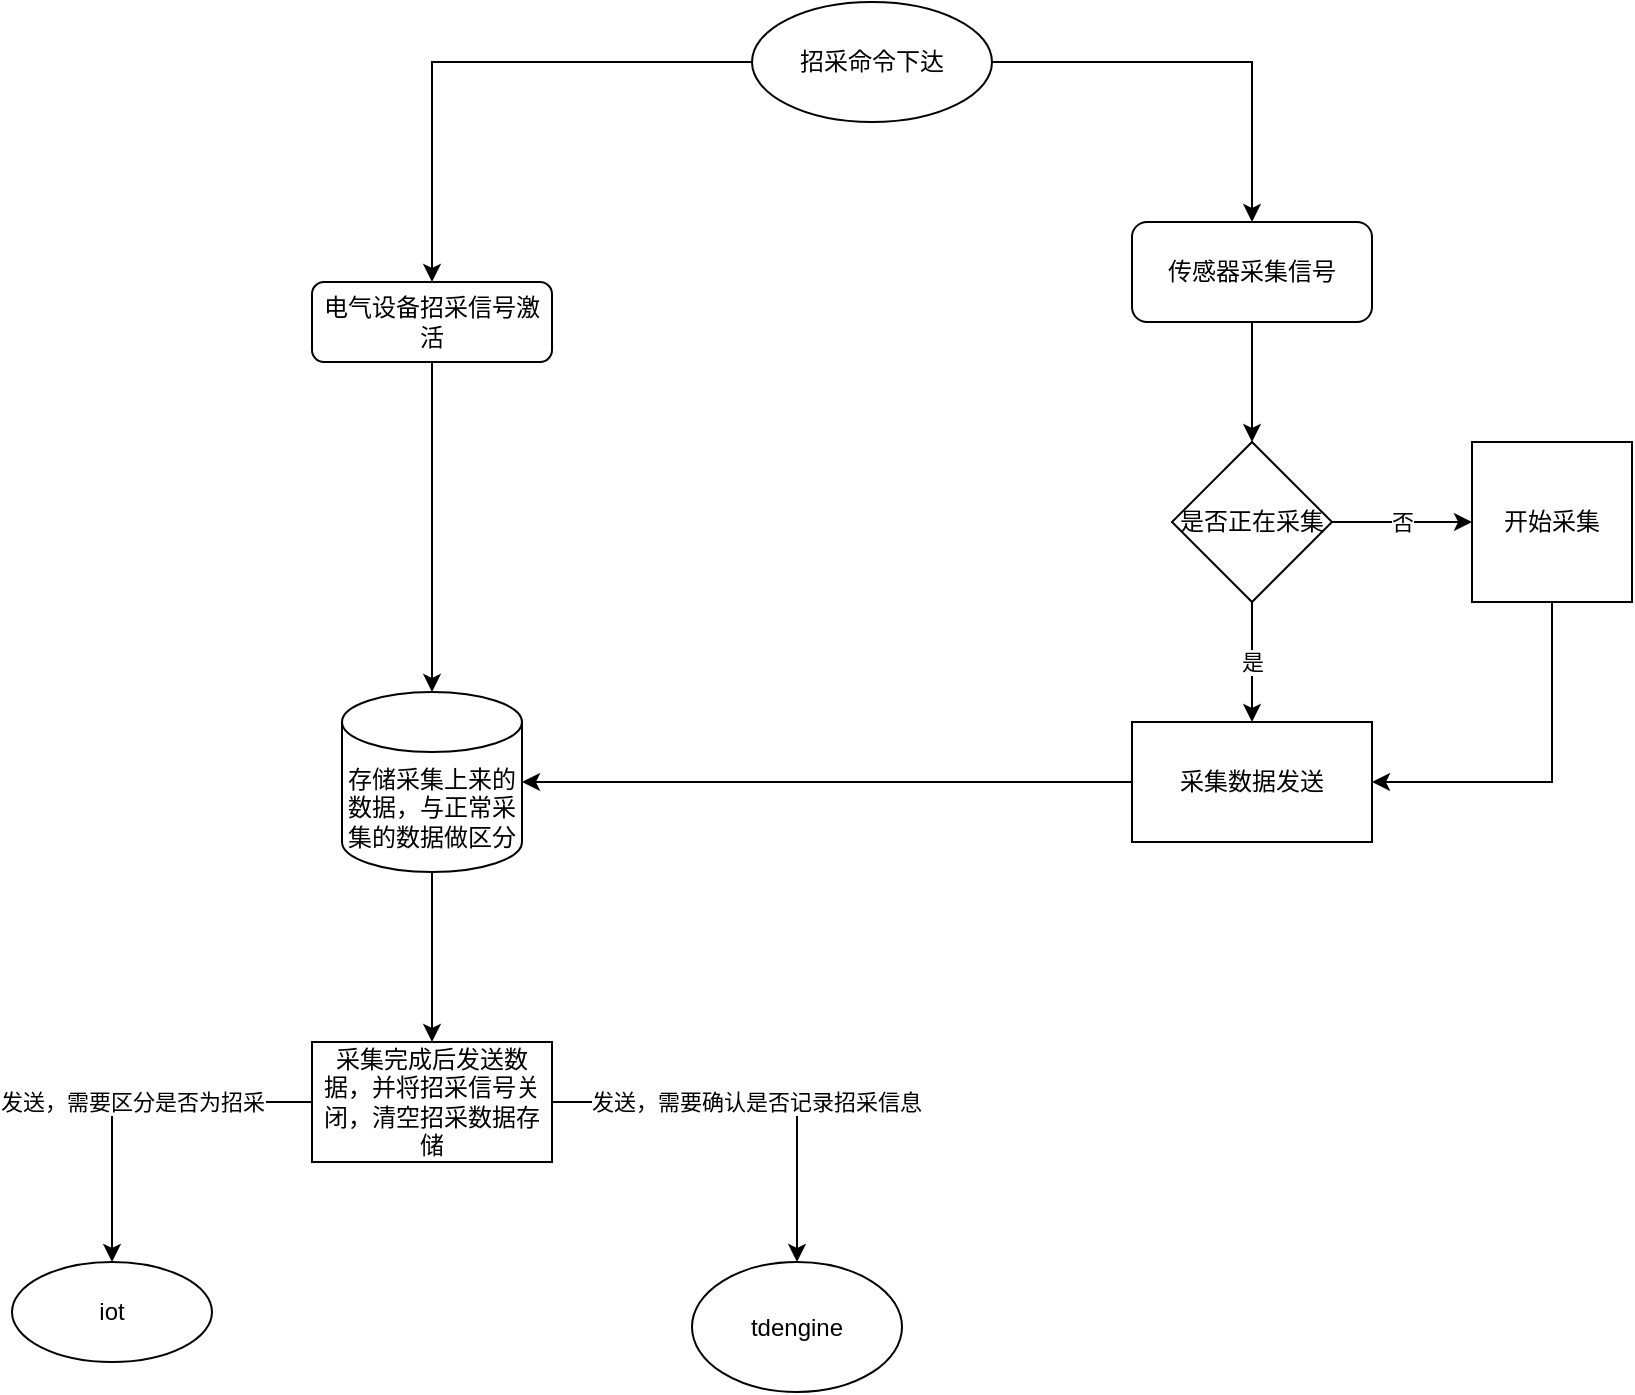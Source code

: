 <mxfile version="14.6.1" type="github">
  <diagram id="NLKsVQix0rzjMTLTzG6b" name="Page-1">
    <mxGraphModel dx="2177" dy="1882" grid="1" gridSize="10" guides="1" tooltips="1" connect="1" arrows="1" fold="1" page="1" pageScale="1" pageWidth="827" pageHeight="1169" math="0" shadow="0">
      <root>
        <mxCell id="0" />
        <mxCell id="1" parent="0" />
        <mxCell id="GatCkUBne0LZm9ZgXTt7-9" style="edgeStyle=orthogonalEdgeStyle;rounded=0;orthogonalLoop=1;jettySize=auto;html=1;" edge="1" parent="1" source="GatCkUBne0LZm9ZgXTt7-3" target="GatCkUBne0LZm9ZgXTt7-4">
          <mxGeometry relative="1" as="geometry" />
        </mxCell>
        <mxCell id="GatCkUBne0LZm9ZgXTt7-31" value="" style="edgeStyle=orthogonalEdgeStyle;rounded=0;orthogonalLoop=1;jettySize=auto;html=1;entryX=0.5;entryY=0;entryDx=0;entryDy=0;" edge="1" parent="1" source="GatCkUBne0LZm9ZgXTt7-3" target="GatCkUBne0LZm9ZgXTt7-26">
          <mxGeometry relative="1" as="geometry">
            <mxPoint x="580" y="-230" as="targetPoint" />
          </mxGeometry>
        </mxCell>
        <mxCell id="GatCkUBne0LZm9ZgXTt7-3" value="招采命令下达" style="ellipse;whiteSpace=wrap;html=1;" vertex="1" parent="1">
          <mxGeometry x="330" y="-260" width="120" height="60" as="geometry" />
        </mxCell>
        <mxCell id="GatCkUBne0LZm9ZgXTt7-12" value="" style="edgeStyle=orthogonalEdgeStyle;rounded=0;orthogonalLoop=1;jettySize=auto;html=1;" edge="1" parent="1" source="GatCkUBne0LZm9ZgXTt7-4" target="GatCkUBne0LZm9ZgXTt7-11">
          <mxGeometry relative="1" as="geometry" />
        </mxCell>
        <mxCell id="GatCkUBne0LZm9ZgXTt7-4" value="电气设备招采信号激活" style="rounded=1;whiteSpace=wrap;html=1;" vertex="1" parent="1">
          <mxGeometry x="110" y="-120" width="120" height="40" as="geometry" />
        </mxCell>
        <mxCell id="GatCkUBne0LZm9ZgXTt7-15" value="" style="edgeStyle=orthogonalEdgeStyle;rounded=0;orthogonalLoop=1;jettySize=auto;html=1;" edge="1" parent="1" source="GatCkUBne0LZm9ZgXTt7-11" target="GatCkUBne0LZm9ZgXTt7-14">
          <mxGeometry relative="1" as="geometry" />
        </mxCell>
        <mxCell id="GatCkUBne0LZm9ZgXTt7-11" value="存储采集上来的数据，与正常采集的数据做区分" style="shape=cylinder3;whiteSpace=wrap;html=1;boundedLbl=1;backgroundOutline=1;size=15;" vertex="1" parent="1">
          <mxGeometry x="125" y="85" width="90" height="90" as="geometry" />
        </mxCell>
        <mxCell id="GatCkUBne0LZm9ZgXTt7-23" value="发送，需要确认是否记录招采信息" style="edgeStyle=orthogonalEdgeStyle;rounded=0;orthogonalLoop=1;jettySize=auto;html=1;" edge="1" parent="1" source="GatCkUBne0LZm9ZgXTt7-14" target="GatCkUBne0LZm9ZgXTt7-17">
          <mxGeometry relative="1" as="geometry" />
        </mxCell>
        <mxCell id="GatCkUBne0LZm9ZgXTt7-24" value="发送，需要区分是否为招采" style="edgeStyle=orthogonalEdgeStyle;rounded=0;orthogonalLoop=1;jettySize=auto;html=1;entryX=0.5;entryY=0;entryDx=0;entryDy=0;" edge="1" parent="1" source="GatCkUBne0LZm9ZgXTt7-14" target="GatCkUBne0LZm9ZgXTt7-16">
          <mxGeometry relative="1" as="geometry" />
        </mxCell>
        <mxCell id="GatCkUBne0LZm9ZgXTt7-14" value="采集完成后发送数据，并将招采信号关闭，清空招采数据存储" style="rounded=0;whiteSpace=wrap;html=1;" vertex="1" parent="1">
          <mxGeometry x="110" y="260" width="120" height="60" as="geometry" />
        </mxCell>
        <mxCell id="GatCkUBne0LZm9ZgXTt7-16" value="iot" style="ellipse;whiteSpace=wrap;html=1;" vertex="1" parent="1">
          <mxGeometry x="-40" y="370" width="100" height="50" as="geometry" />
        </mxCell>
        <mxCell id="GatCkUBne0LZm9ZgXTt7-17" value="tdengine" style="ellipse;whiteSpace=wrap;html=1;" vertex="1" parent="1">
          <mxGeometry x="300" y="370" width="105" height="65" as="geometry" />
        </mxCell>
        <mxCell id="GatCkUBne0LZm9ZgXTt7-32" value="" style="edgeStyle=orthogonalEdgeStyle;rounded=0;orthogonalLoop=1;jettySize=auto;html=1;" edge="1" parent="1" source="GatCkUBne0LZm9ZgXTt7-26" target="GatCkUBne0LZm9ZgXTt7-28">
          <mxGeometry relative="1" as="geometry" />
        </mxCell>
        <mxCell id="GatCkUBne0LZm9ZgXTt7-26" value="传感器采集信号" style="rounded=1;whiteSpace=wrap;html=1;" vertex="1" parent="1">
          <mxGeometry x="520" y="-150" width="120" height="50" as="geometry" />
        </mxCell>
        <mxCell id="GatCkUBne0LZm9ZgXTt7-33" value="是" style="edgeStyle=orthogonalEdgeStyle;rounded=0;orthogonalLoop=1;jettySize=auto;html=1;" edge="1" parent="1" source="GatCkUBne0LZm9ZgXTt7-28" target="GatCkUBne0LZm9ZgXTt7-29">
          <mxGeometry relative="1" as="geometry" />
        </mxCell>
        <mxCell id="GatCkUBne0LZm9ZgXTt7-36" value="否" style="edgeStyle=orthogonalEdgeStyle;rounded=0;orthogonalLoop=1;jettySize=auto;html=1;" edge="1" parent="1" source="GatCkUBne0LZm9ZgXTt7-28" target="GatCkUBne0LZm9ZgXTt7-35">
          <mxGeometry relative="1" as="geometry" />
        </mxCell>
        <mxCell id="GatCkUBne0LZm9ZgXTt7-28" value="是否正在采集" style="rhombus;whiteSpace=wrap;html=1;" vertex="1" parent="1">
          <mxGeometry x="540" y="-40" width="80" height="80" as="geometry" />
        </mxCell>
        <mxCell id="GatCkUBne0LZm9ZgXTt7-38" style="edgeStyle=orthogonalEdgeStyle;rounded=0;orthogonalLoop=1;jettySize=auto;html=1;entryX=1;entryY=0.5;entryDx=0;entryDy=0;entryPerimeter=0;" edge="1" parent="1" source="GatCkUBne0LZm9ZgXTt7-29" target="GatCkUBne0LZm9ZgXTt7-11">
          <mxGeometry relative="1" as="geometry" />
        </mxCell>
        <mxCell id="GatCkUBne0LZm9ZgXTt7-29" value="采集数据发送" style="rounded=0;whiteSpace=wrap;html=1;" vertex="1" parent="1">
          <mxGeometry x="520" y="100" width="120" height="60" as="geometry" />
        </mxCell>
        <mxCell id="GatCkUBne0LZm9ZgXTt7-37" style="edgeStyle=orthogonalEdgeStyle;rounded=0;orthogonalLoop=1;jettySize=auto;html=1;entryX=1;entryY=0.5;entryDx=0;entryDy=0;" edge="1" parent="1" source="GatCkUBne0LZm9ZgXTt7-35" target="GatCkUBne0LZm9ZgXTt7-29">
          <mxGeometry relative="1" as="geometry">
            <Array as="points">
              <mxPoint x="730" y="130" />
            </Array>
          </mxGeometry>
        </mxCell>
        <mxCell id="GatCkUBne0LZm9ZgXTt7-35" value="开始采集" style="whiteSpace=wrap;html=1;aspect=fixed;" vertex="1" parent="1">
          <mxGeometry x="690" y="-40" width="80" height="80" as="geometry" />
        </mxCell>
      </root>
    </mxGraphModel>
  </diagram>
</mxfile>

